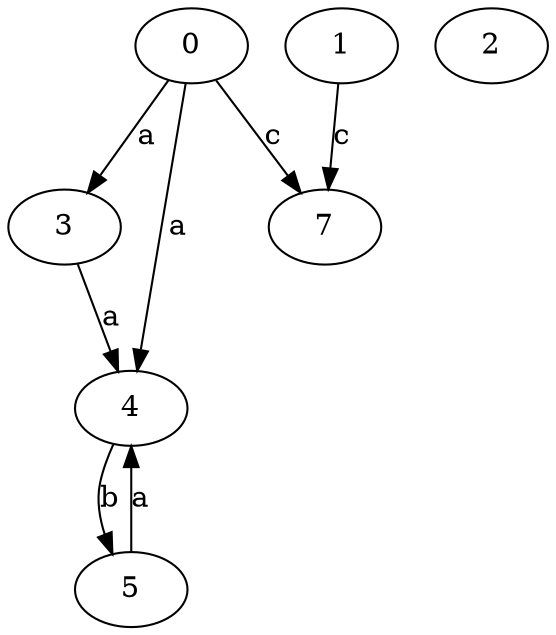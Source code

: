 strict digraph  {
0;
3;
4;
1;
5;
7;
2;
0 -> 3  [label=a];
0 -> 4  [label=a];
0 -> 7  [label=c];
3 -> 4  [label=a];
4 -> 5  [label=b];
1 -> 7  [label=c];
5 -> 4  [label=a];
}
